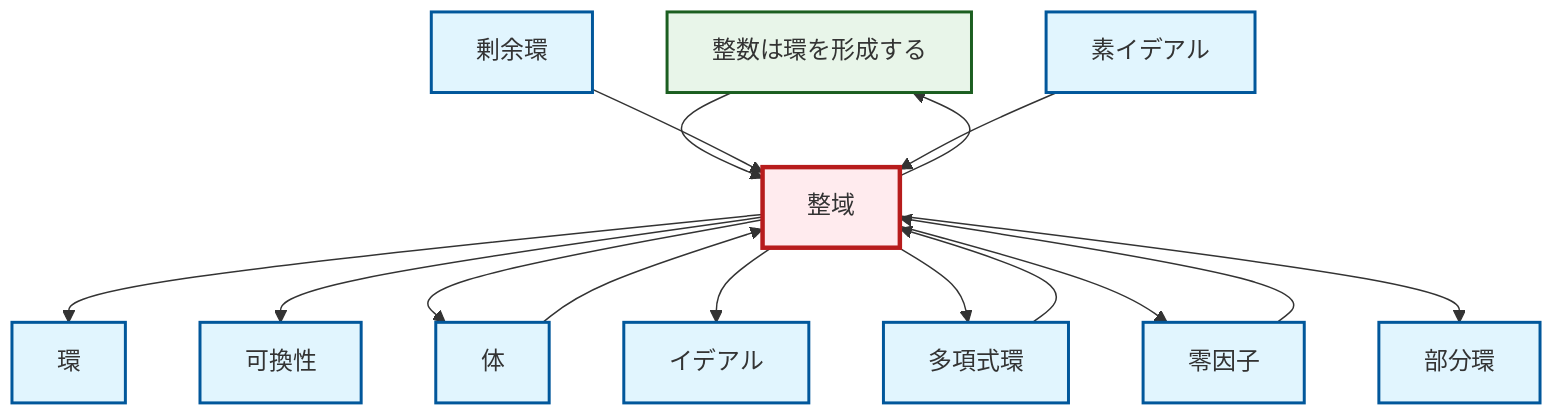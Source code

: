 graph TD
    classDef definition fill:#e1f5fe,stroke:#01579b,stroke-width:2px
    classDef theorem fill:#f3e5f5,stroke:#4a148c,stroke-width:2px
    classDef axiom fill:#fff3e0,stroke:#e65100,stroke-width:2px
    classDef example fill:#e8f5e9,stroke:#1b5e20,stroke-width:2px
    classDef current fill:#ffebee,stroke:#b71c1c,stroke-width:3px
    ex-integers-ring["整数は環を形成する"]:::example
    def-ring["環"]:::definition
    def-commutativity["可換性"]:::definition
    def-prime-ideal["素イデアル"]:::definition
    def-quotient-ring["剰余環"]:::definition
    def-ideal["イデアル"]:::definition
    def-integral-domain["整域"]:::definition
    def-field["体"]:::definition
    def-subring["部分環"]:::definition
    def-zero-divisor["零因子"]:::definition
    def-polynomial-ring["多項式環"]:::definition
    ex-integers-ring --> def-integral-domain
    def-integral-domain --> def-ring
    def-quotient-ring --> def-integral-domain
    def-integral-domain --> ex-integers-ring
    def-integral-domain --> def-commutativity
    def-field --> def-integral-domain
    def-prime-ideal --> def-integral-domain
    def-integral-domain --> def-field
    def-zero-divisor --> def-integral-domain
    def-integral-domain --> def-ideal
    def-polynomial-ring --> def-integral-domain
    def-integral-domain --> def-polynomial-ring
    def-integral-domain --> def-zero-divisor
    def-integral-domain --> def-subring
    class def-integral-domain current